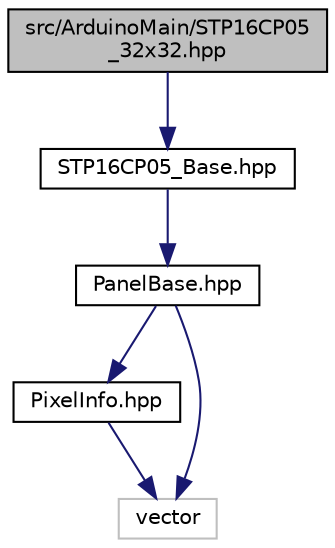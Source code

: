 digraph "src/ArduinoMain/STP16CP05_32x32.hpp"
{
 // LATEX_PDF_SIZE
  edge [fontname="Helvetica",fontsize="10",labelfontname="Helvetica",labelfontsize="10"];
  node [fontname="Helvetica",fontsize="10",shape=record];
  Node1 [label="src/ArduinoMain/STP16CP05\l_32x32.hpp",height=0.2,width=0.4,color="black", fillcolor="grey75", style="filled", fontcolor="black",tooltip="32x32サイズのLEDパネルクラス"];
  Node1 -> Node2 [color="midnightblue",fontsize="10",style="solid",fontname="Helvetica"];
  Node2 [label="STP16CP05_Base.hpp",height=0.2,width=0.4,color="black", fillcolor="white", style="filled",URL="$STP16CP05__Base_8hpp.html",tooltip="Base class of STP16CP05."];
  Node2 -> Node3 [color="midnightblue",fontsize="10",style="solid",fontname="Helvetica"];
  Node3 [label="PanelBase.hpp",height=0.2,width=0.4,color="black", fillcolor="white", style="filled",URL="$PanelBase_8hpp.html",tooltip="Base class of LED panel."];
  Node3 -> Node4 [color="midnightblue",fontsize="10",style="solid",fontname="Helvetica"];
  Node4 [label="PixelInfo.hpp",height=0.2,width=0.4,color="black", fillcolor="white", style="filled",URL="$PixelInfo_8hpp.html",tooltip="各ピクセルの情報を格納する構造体を定義"];
  Node4 -> Node5 [color="midnightblue",fontsize="10",style="solid",fontname="Helvetica"];
  Node5 [label="vector",height=0.2,width=0.4,color="grey75", fillcolor="white", style="filled",tooltip=" "];
  Node3 -> Node5 [color="midnightblue",fontsize="10",style="solid",fontname="Helvetica"];
}
